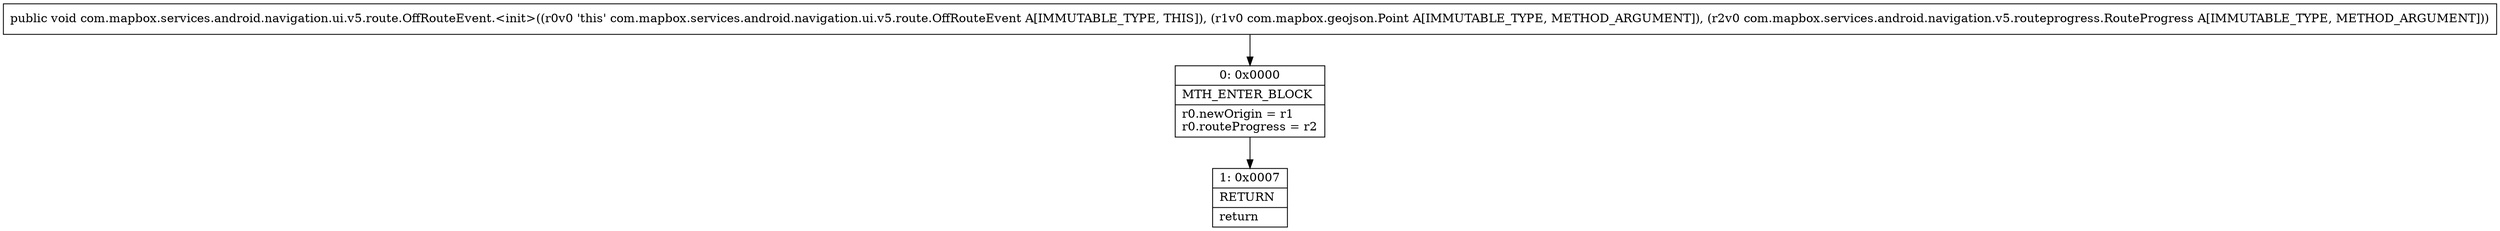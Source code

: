 digraph "CFG forcom.mapbox.services.android.navigation.ui.v5.route.OffRouteEvent.\<init\>(Lcom\/mapbox\/geojson\/Point;Lcom\/mapbox\/services\/android\/navigation\/v5\/routeprogress\/RouteProgress;)V" {
Node_0 [shape=record,label="{0\:\ 0x0000|MTH_ENTER_BLOCK\l|r0.newOrigin = r1\lr0.routeProgress = r2\l}"];
Node_1 [shape=record,label="{1\:\ 0x0007|RETURN\l|return\l}"];
MethodNode[shape=record,label="{public void com.mapbox.services.android.navigation.ui.v5.route.OffRouteEvent.\<init\>((r0v0 'this' com.mapbox.services.android.navigation.ui.v5.route.OffRouteEvent A[IMMUTABLE_TYPE, THIS]), (r1v0 com.mapbox.geojson.Point A[IMMUTABLE_TYPE, METHOD_ARGUMENT]), (r2v0 com.mapbox.services.android.navigation.v5.routeprogress.RouteProgress A[IMMUTABLE_TYPE, METHOD_ARGUMENT])) }"];
MethodNode -> Node_0;
Node_0 -> Node_1;
}

